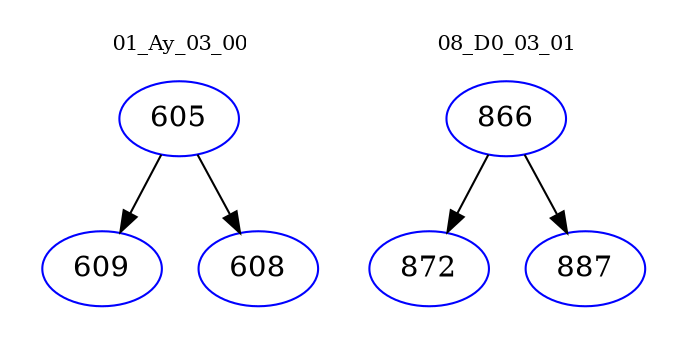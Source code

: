 digraph{
subgraph cluster_0 {
color = white
label = "01_Ay_03_00";
fontsize=10;
T0_605 [label="605", color="blue"]
T0_605 -> T0_609 [color="black"]
T0_609 [label="609", color="blue"]
T0_605 -> T0_608 [color="black"]
T0_608 [label="608", color="blue"]
}
subgraph cluster_1 {
color = white
label = "08_D0_03_01";
fontsize=10;
T1_866 [label="866", color="blue"]
T1_866 -> T1_872 [color="black"]
T1_872 [label="872", color="blue"]
T1_866 -> T1_887 [color="black"]
T1_887 [label="887", color="blue"]
}
}
